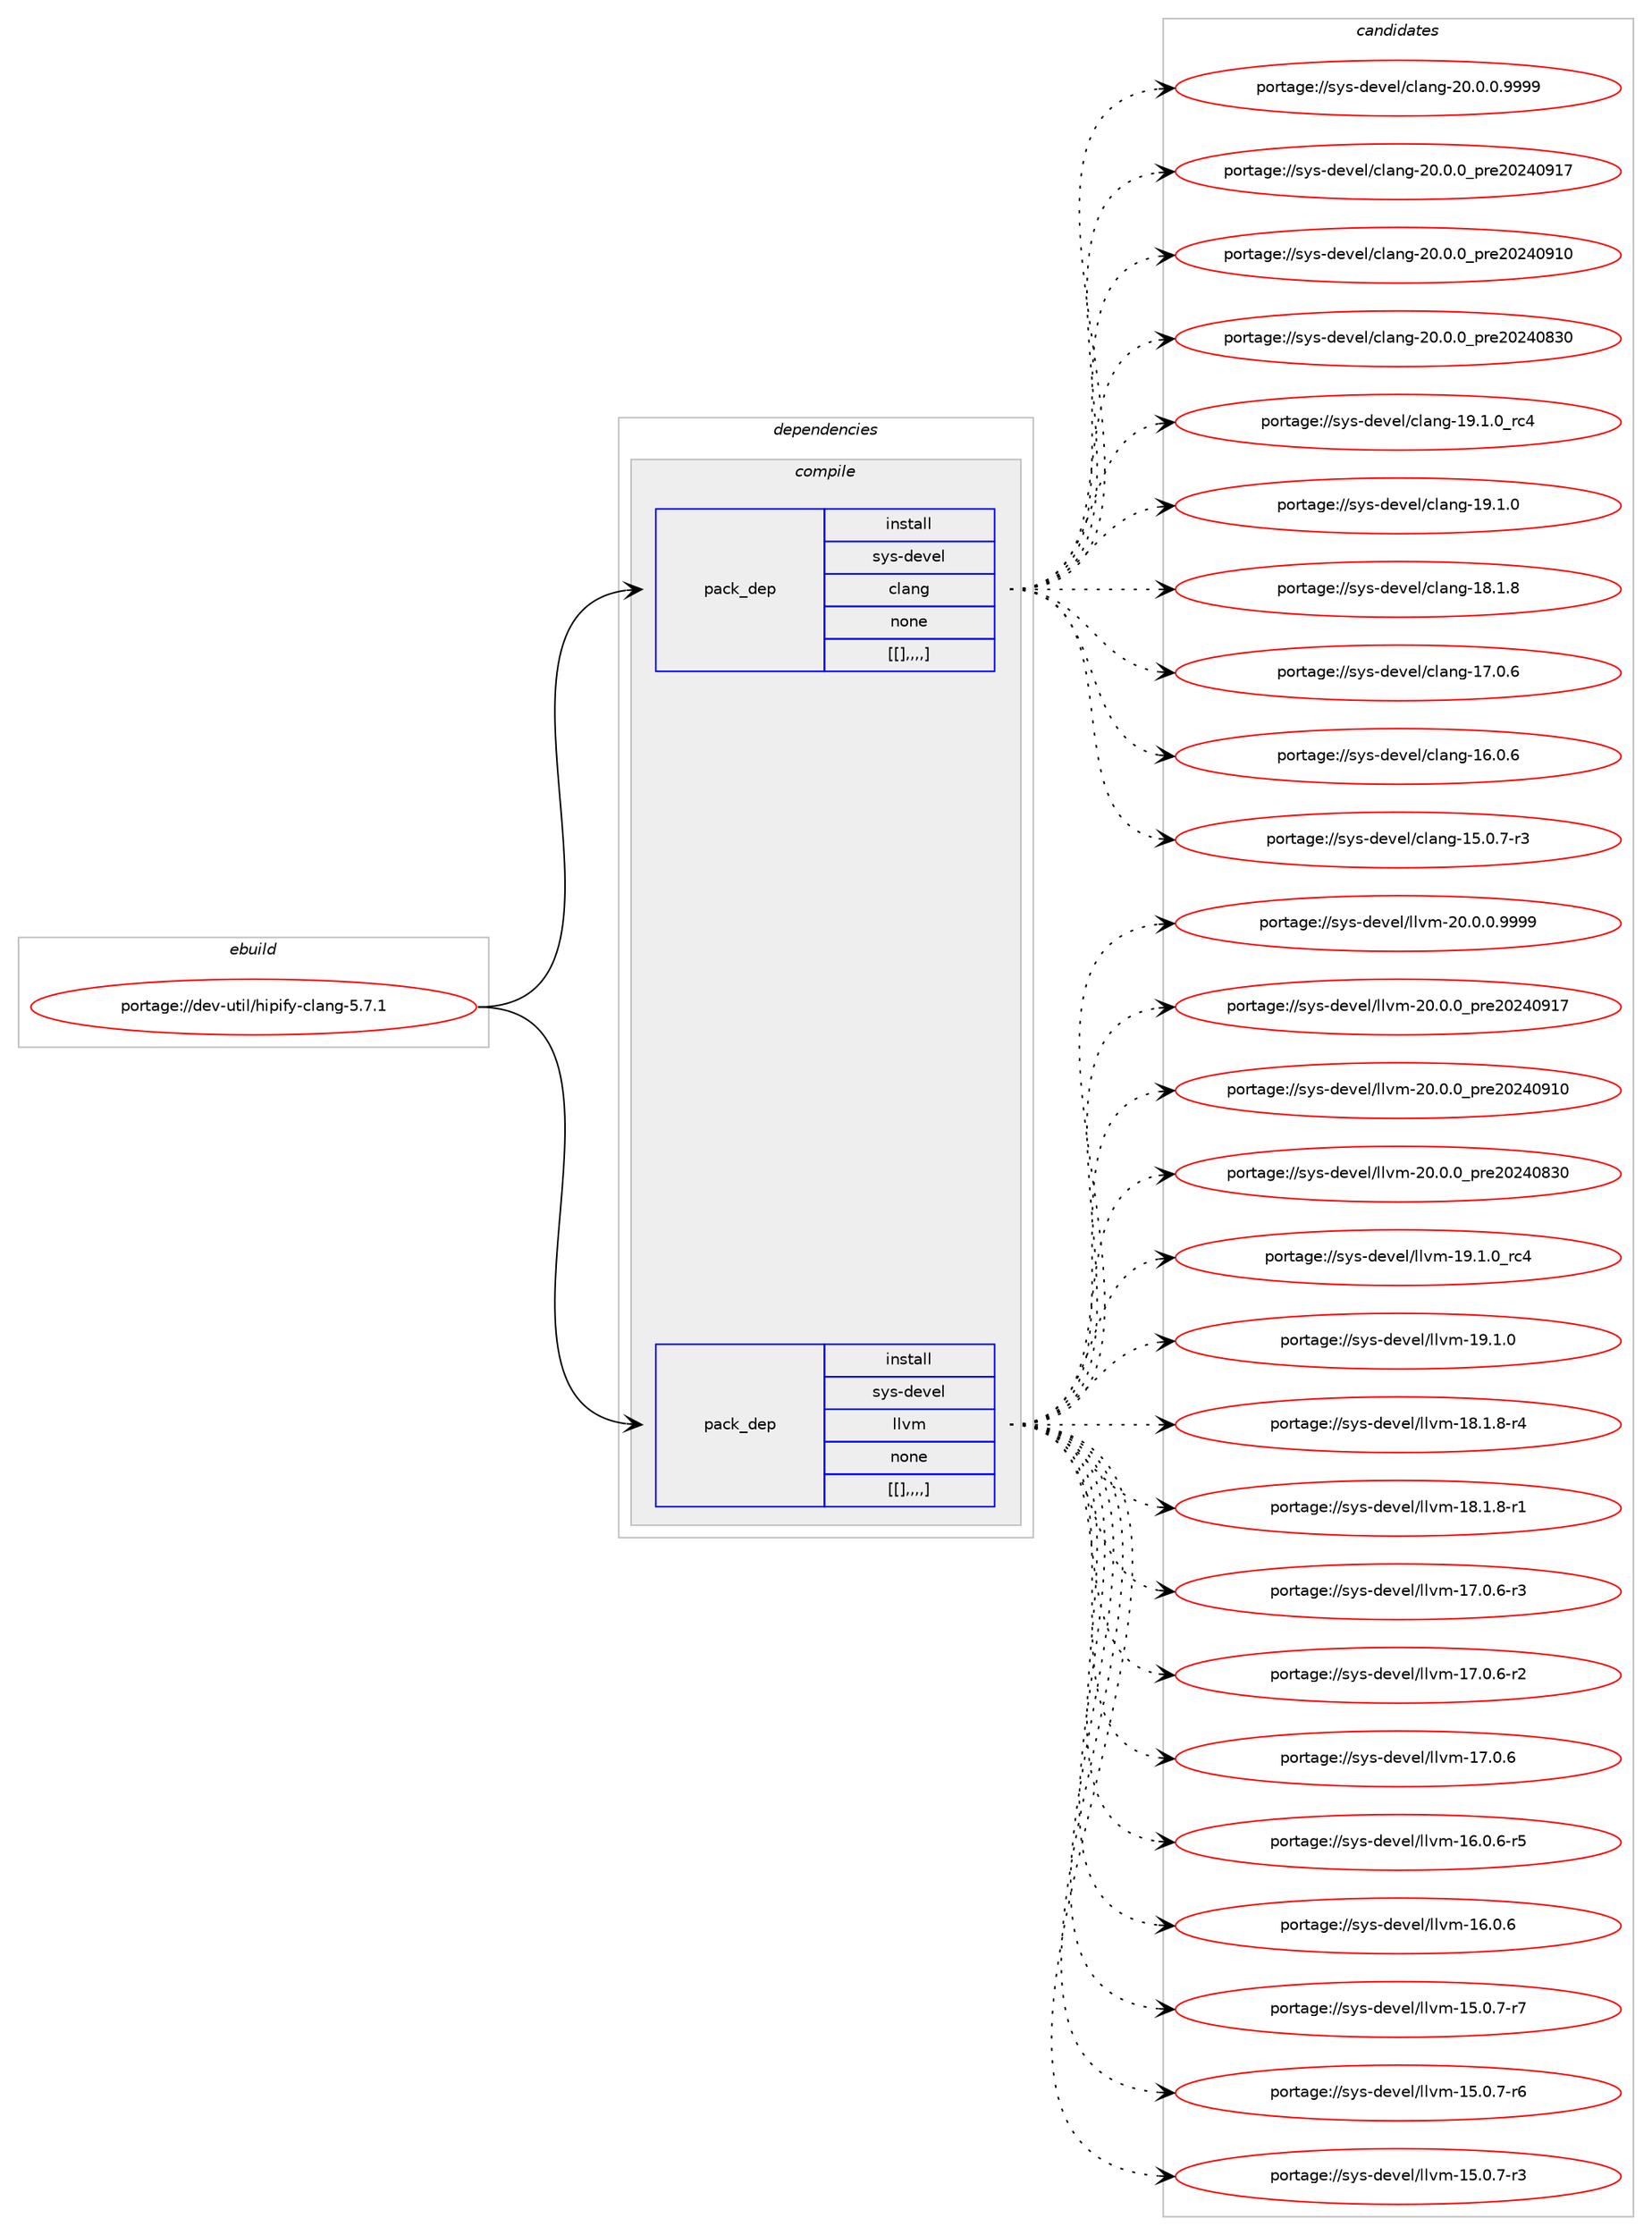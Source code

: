 digraph prolog {

# *************
# Graph options
# *************

newrank=true;
concentrate=true;
compound=true;
graph [rankdir=LR,fontname=Helvetica,fontsize=10,ranksep=1.5];#, ranksep=2.5, nodesep=0.2];
edge  [arrowhead=vee];
node  [fontname=Helvetica,fontsize=10];

# **********
# The ebuild
# **********

subgraph cluster_leftcol {
color=gray;
label=<<i>ebuild</i>>;
id [label="portage://dev-util/hipify-clang-5.7.1", color=red, width=4, href="../dev-util/hipify-clang-5.7.1.svg"];
}

# ****************
# The dependencies
# ****************

subgraph cluster_midcol {
color=gray;
label=<<i>dependencies</i>>;
subgraph cluster_compile {
fillcolor="#eeeeee";
style=filled;
label=<<i>compile</i>>;
subgraph pack155870 {
dependency220584 [label=<<TABLE BORDER="0" CELLBORDER="1" CELLSPACING="0" CELLPADDING="4" WIDTH="220"><TR><TD ROWSPAN="6" CELLPADDING="30">pack_dep</TD></TR><TR><TD WIDTH="110">install</TD></TR><TR><TD>sys-devel</TD></TR><TR><TD>clang</TD></TR><TR><TD>none</TD></TR><TR><TD>[[],,,,]</TD></TR></TABLE>>, shape=none, color=blue];
}
id:e -> dependency220584:w [weight=20,style="solid",arrowhead="vee"];
subgraph pack155871 {
dependency220585 [label=<<TABLE BORDER="0" CELLBORDER="1" CELLSPACING="0" CELLPADDING="4" WIDTH="220"><TR><TD ROWSPAN="6" CELLPADDING="30">pack_dep</TD></TR><TR><TD WIDTH="110">install</TD></TR><TR><TD>sys-devel</TD></TR><TR><TD>llvm</TD></TR><TR><TD>none</TD></TR><TR><TD>[[],,,,]</TD></TR></TABLE>>, shape=none, color=blue];
}
id:e -> dependency220585:w [weight=20,style="solid",arrowhead="vee"];
}
subgraph cluster_compileandrun {
fillcolor="#eeeeee";
style=filled;
label=<<i>compile and run</i>>;
}
subgraph cluster_run {
fillcolor="#eeeeee";
style=filled;
label=<<i>run</i>>;
}
}

# **************
# The candidates
# **************

subgraph cluster_choices {
rank=same;
color=gray;
label=<<i>candidates</i>>;

subgraph choice155870 {
color=black;
nodesep=1;
choice11512111545100101118101108479910897110103455048464846484657575757 [label="portage://sys-devel/clang-20.0.0.9999", color=red, width=4,href="../sys-devel/clang-20.0.0.9999.svg"];
choice1151211154510010111810110847991089711010345504846484648951121141015048505248574955 [label="portage://sys-devel/clang-20.0.0_pre20240917", color=red, width=4,href="../sys-devel/clang-20.0.0_pre20240917.svg"];
choice1151211154510010111810110847991089711010345504846484648951121141015048505248574948 [label="portage://sys-devel/clang-20.0.0_pre20240910", color=red, width=4,href="../sys-devel/clang-20.0.0_pre20240910.svg"];
choice1151211154510010111810110847991089711010345504846484648951121141015048505248565148 [label="portage://sys-devel/clang-20.0.0_pre20240830", color=red, width=4,href="../sys-devel/clang-20.0.0_pre20240830.svg"];
choice1151211154510010111810110847991089711010345495746494648951149952 [label="portage://sys-devel/clang-19.1.0_rc4", color=red, width=4,href="../sys-devel/clang-19.1.0_rc4.svg"];
choice1151211154510010111810110847991089711010345495746494648 [label="portage://sys-devel/clang-19.1.0", color=red, width=4,href="../sys-devel/clang-19.1.0.svg"];
choice1151211154510010111810110847991089711010345495646494656 [label="portage://sys-devel/clang-18.1.8", color=red, width=4,href="../sys-devel/clang-18.1.8.svg"];
choice1151211154510010111810110847991089711010345495546484654 [label="portage://sys-devel/clang-17.0.6", color=red, width=4,href="../sys-devel/clang-17.0.6.svg"];
choice1151211154510010111810110847991089711010345495446484654 [label="portage://sys-devel/clang-16.0.6", color=red, width=4,href="../sys-devel/clang-16.0.6.svg"];
choice11512111545100101118101108479910897110103454953464846554511451 [label="portage://sys-devel/clang-15.0.7-r3", color=red, width=4,href="../sys-devel/clang-15.0.7-r3.svg"];
dependency220584:e -> choice11512111545100101118101108479910897110103455048464846484657575757:w [style=dotted,weight="100"];
dependency220584:e -> choice1151211154510010111810110847991089711010345504846484648951121141015048505248574955:w [style=dotted,weight="100"];
dependency220584:e -> choice1151211154510010111810110847991089711010345504846484648951121141015048505248574948:w [style=dotted,weight="100"];
dependency220584:e -> choice1151211154510010111810110847991089711010345504846484648951121141015048505248565148:w [style=dotted,weight="100"];
dependency220584:e -> choice1151211154510010111810110847991089711010345495746494648951149952:w [style=dotted,weight="100"];
dependency220584:e -> choice1151211154510010111810110847991089711010345495746494648:w [style=dotted,weight="100"];
dependency220584:e -> choice1151211154510010111810110847991089711010345495646494656:w [style=dotted,weight="100"];
dependency220584:e -> choice1151211154510010111810110847991089711010345495546484654:w [style=dotted,weight="100"];
dependency220584:e -> choice1151211154510010111810110847991089711010345495446484654:w [style=dotted,weight="100"];
dependency220584:e -> choice11512111545100101118101108479910897110103454953464846554511451:w [style=dotted,weight="100"];
}
subgraph choice155871 {
color=black;
nodesep=1;
choice1151211154510010111810110847108108118109455048464846484657575757 [label="portage://sys-devel/llvm-20.0.0.9999", color=red, width=4,href="../sys-devel/llvm-20.0.0.9999.svg"];
choice115121115451001011181011084710810811810945504846484648951121141015048505248574955 [label="portage://sys-devel/llvm-20.0.0_pre20240917", color=red, width=4,href="../sys-devel/llvm-20.0.0_pre20240917.svg"];
choice115121115451001011181011084710810811810945504846484648951121141015048505248574948 [label="portage://sys-devel/llvm-20.0.0_pre20240910", color=red, width=4,href="../sys-devel/llvm-20.0.0_pre20240910.svg"];
choice115121115451001011181011084710810811810945504846484648951121141015048505248565148 [label="portage://sys-devel/llvm-20.0.0_pre20240830", color=red, width=4,href="../sys-devel/llvm-20.0.0_pre20240830.svg"];
choice115121115451001011181011084710810811810945495746494648951149952 [label="portage://sys-devel/llvm-19.1.0_rc4", color=red, width=4,href="../sys-devel/llvm-19.1.0_rc4.svg"];
choice115121115451001011181011084710810811810945495746494648 [label="portage://sys-devel/llvm-19.1.0", color=red, width=4,href="../sys-devel/llvm-19.1.0.svg"];
choice1151211154510010111810110847108108118109454956464946564511452 [label="portage://sys-devel/llvm-18.1.8-r4", color=red, width=4,href="../sys-devel/llvm-18.1.8-r4.svg"];
choice1151211154510010111810110847108108118109454956464946564511449 [label="portage://sys-devel/llvm-18.1.8-r1", color=red, width=4,href="../sys-devel/llvm-18.1.8-r1.svg"];
choice1151211154510010111810110847108108118109454955464846544511451 [label="portage://sys-devel/llvm-17.0.6-r3", color=red, width=4,href="../sys-devel/llvm-17.0.6-r3.svg"];
choice1151211154510010111810110847108108118109454955464846544511450 [label="portage://sys-devel/llvm-17.0.6-r2", color=red, width=4,href="../sys-devel/llvm-17.0.6-r2.svg"];
choice115121115451001011181011084710810811810945495546484654 [label="portage://sys-devel/llvm-17.0.6", color=red, width=4,href="../sys-devel/llvm-17.0.6.svg"];
choice1151211154510010111810110847108108118109454954464846544511453 [label="portage://sys-devel/llvm-16.0.6-r5", color=red, width=4,href="../sys-devel/llvm-16.0.6-r5.svg"];
choice115121115451001011181011084710810811810945495446484654 [label="portage://sys-devel/llvm-16.0.6", color=red, width=4,href="../sys-devel/llvm-16.0.6.svg"];
choice1151211154510010111810110847108108118109454953464846554511455 [label="portage://sys-devel/llvm-15.0.7-r7", color=red, width=4,href="../sys-devel/llvm-15.0.7-r7.svg"];
choice1151211154510010111810110847108108118109454953464846554511454 [label="portage://sys-devel/llvm-15.0.7-r6", color=red, width=4,href="../sys-devel/llvm-15.0.7-r6.svg"];
choice1151211154510010111810110847108108118109454953464846554511451 [label="portage://sys-devel/llvm-15.0.7-r3", color=red, width=4,href="../sys-devel/llvm-15.0.7-r3.svg"];
dependency220585:e -> choice1151211154510010111810110847108108118109455048464846484657575757:w [style=dotted,weight="100"];
dependency220585:e -> choice115121115451001011181011084710810811810945504846484648951121141015048505248574955:w [style=dotted,weight="100"];
dependency220585:e -> choice115121115451001011181011084710810811810945504846484648951121141015048505248574948:w [style=dotted,weight="100"];
dependency220585:e -> choice115121115451001011181011084710810811810945504846484648951121141015048505248565148:w [style=dotted,weight="100"];
dependency220585:e -> choice115121115451001011181011084710810811810945495746494648951149952:w [style=dotted,weight="100"];
dependency220585:e -> choice115121115451001011181011084710810811810945495746494648:w [style=dotted,weight="100"];
dependency220585:e -> choice1151211154510010111810110847108108118109454956464946564511452:w [style=dotted,weight="100"];
dependency220585:e -> choice1151211154510010111810110847108108118109454956464946564511449:w [style=dotted,weight="100"];
dependency220585:e -> choice1151211154510010111810110847108108118109454955464846544511451:w [style=dotted,weight="100"];
dependency220585:e -> choice1151211154510010111810110847108108118109454955464846544511450:w [style=dotted,weight="100"];
dependency220585:e -> choice115121115451001011181011084710810811810945495546484654:w [style=dotted,weight="100"];
dependency220585:e -> choice1151211154510010111810110847108108118109454954464846544511453:w [style=dotted,weight="100"];
dependency220585:e -> choice115121115451001011181011084710810811810945495446484654:w [style=dotted,weight="100"];
dependency220585:e -> choice1151211154510010111810110847108108118109454953464846554511455:w [style=dotted,weight="100"];
dependency220585:e -> choice1151211154510010111810110847108108118109454953464846554511454:w [style=dotted,weight="100"];
dependency220585:e -> choice1151211154510010111810110847108108118109454953464846554511451:w [style=dotted,weight="100"];
}
}

}
